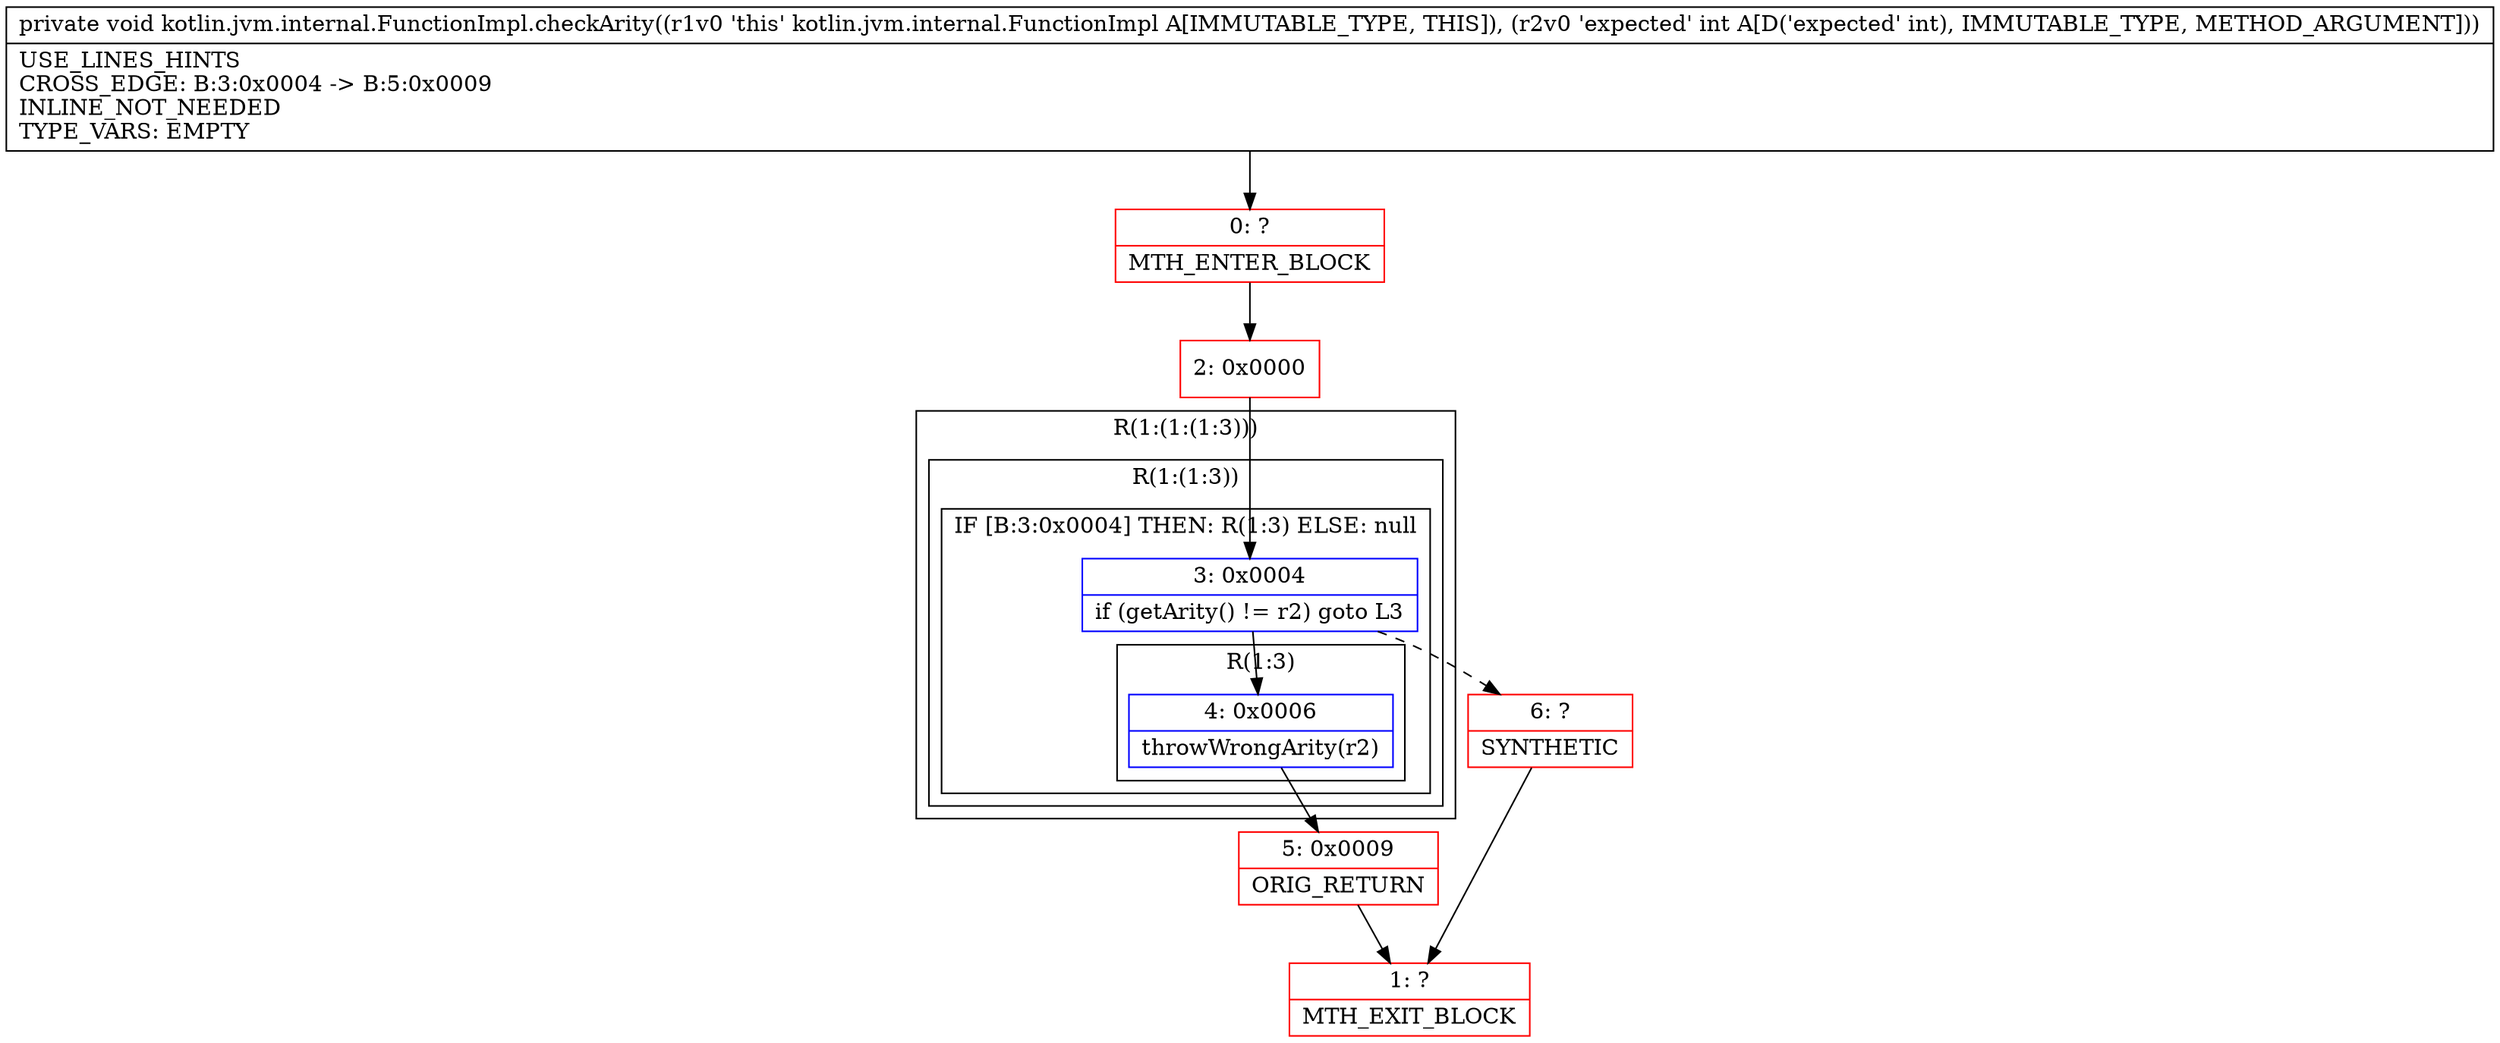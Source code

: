 digraph "CFG forkotlin.jvm.internal.FunctionImpl.checkArity(I)V" {
subgraph cluster_Region_550488454 {
label = "R(1:(1:(1:3)))";
node [shape=record,color=blue];
subgraph cluster_Region_759699753 {
label = "R(1:(1:3))";
node [shape=record,color=blue];
subgraph cluster_IfRegion_1754976908 {
label = "IF [B:3:0x0004] THEN: R(1:3) ELSE: null";
node [shape=record,color=blue];
Node_3 [shape=record,label="{3\:\ 0x0004|if (getArity() != r2) goto L3\l}"];
subgraph cluster_Region_1506537340 {
label = "R(1:3)";
node [shape=record,color=blue];
Node_4 [shape=record,label="{4\:\ 0x0006|throwWrongArity(r2)\l}"];
}
}
}
}
Node_0 [shape=record,color=red,label="{0\:\ ?|MTH_ENTER_BLOCK\l}"];
Node_2 [shape=record,color=red,label="{2\:\ 0x0000}"];
Node_5 [shape=record,color=red,label="{5\:\ 0x0009|ORIG_RETURN\l}"];
Node_1 [shape=record,color=red,label="{1\:\ ?|MTH_EXIT_BLOCK\l}"];
Node_6 [shape=record,color=red,label="{6\:\ ?|SYNTHETIC\l}"];
MethodNode[shape=record,label="{private void kotlin.jvm.internal.FunctionImpl.checkArity((r1v0 'this' kotlin.jvm.internal.FunctionImpl A[IMMUTABLE_TYPE, THIS]), (r2v0 'expected' int A[D('expected' int), IMMUTABLE_TYPE, METHOD_ARGUMENT]))  | USE_LINES_HINTS\lCROSS_EDGE: B:3:0x0004 \-\> B:5:0x0009\lINLINE_NOT_NEEDED\lTYPE_VARS: EMPTY\l}"];
MethodNode -> Node_0;Node_3 -> Node_4;
Node_3 -> Node_6[style=dashed];
Node_4 -> Node_5;
Node_0 -> Node_2;
Node_2 -> Node_3;
Node_5 -> Node_1;
Node_6 -> Node_1;
}


